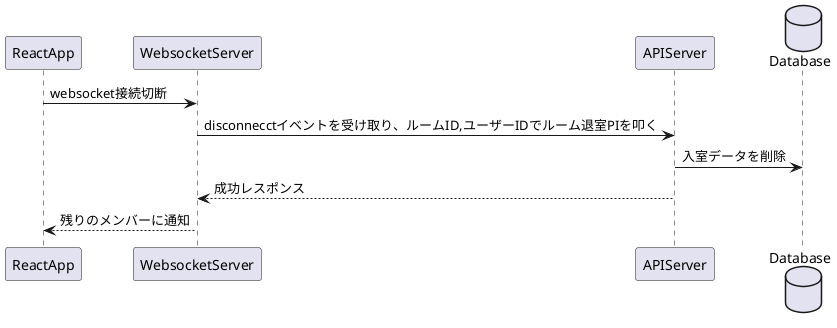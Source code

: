 @startuml

participant ReactApp
participant WebsocketServer
participant APIServer

database Database

ReactApp -> WebsocketServer : websocket接続切断
WebsocketServer -> APIServer : disconnecctイベントを受け取り、ルームID,ユーザーIDでルーム退室PIを叩く
APIServer -> Database : 入室データを削除
APIServer --> WebsocketServer : 成功レスポンス
WebsocketServer --> ReactApp : 残りのメンバーに通知

@enduml
